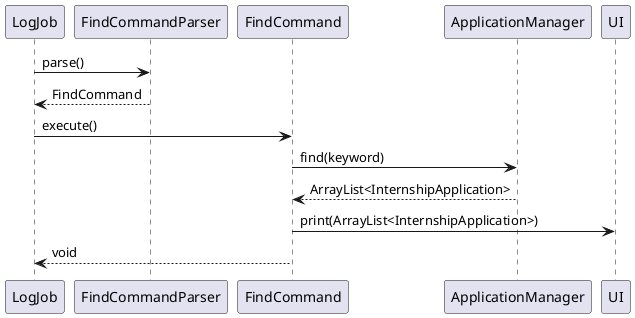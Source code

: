 @startuml

participant LogJob
participant FindCommandParser
participant FindCommand
participant ApplicationManager
participant UI

LogJob -> FindCommandParser: parse()
FindCommandParser --> LogJob: FindCommand
LogJob -> FindCommand: execute()
FindCommand -> ApplicationManager: find(keyword)
ApplicationManager --> FindCommand: ArrayList<InternshipApplication>
FindCommand -> UI: print(ArrayList<InternshipApplication>)
FindCommand --> LogJob: void

@enduml
